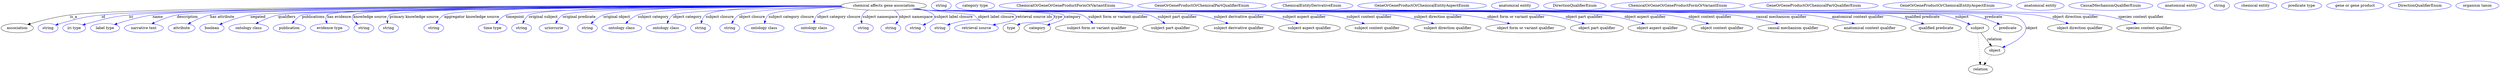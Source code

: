 digraph {
	graph [bb="0,0,9639.6,283"];
	node [label="\N"];
	"chemical affects gene association"	[height=0.5,
		label="chemical affects gene association",
		pos="3407.4,265",
		width=4.5857];
	association	[height=0.5,
		pos="62.394,178",
		width=1.7332];
	"chemical affects gene association" -> association	[label=is_a,
		lp="280.39,221.5",
		pos="e,102.9,191.85 3242.2,264.38 2637,265.44 561.64,266.32 266.39,229 213.09,222.26 153.56,206.71 112.63,194.73"];
	id	[color=blue,
		height=0.5,
		label=string,
		pos="181.39,178",
		width=1.0652];
	"chemical affects gene association" -> id	[color=blue,
		label=id,
		lp="395.39,221.5",
		pos="e,210.38,189.98 3242.6,263.95 2653.4,263.52 671.79,259.76 388.39,229 316.64,221.21 298.9,215.43 229.39,196 226.29,195.13 223.09,\
194.17 219.89,193.15",
		style=solid];
	iri	[color=blue,
		height=0.5,
		label="iri type",
		pos="282.39,178",
		width=1.2277];
	"chemical affects gene association" -> iri	[color=blue,
		label=iri,
		lp="501.39,221.5",
		pos="e,315.32,190.15 3242.6,263.89 2667,263.23 766,258.82 493.39,229 422.08,221.2 404.75,214.31 335.39,196 332.02,195.11 328.55,194.13 \
325.07,193.11",
		style=solid];
	name	[color=blue,
		height=0.5,
		label="label type",
		pos="401.39,178",
		width=1.5707];
	"chemical affects gene association" -> name	[color=blue,
		label=name,
		lp="604.39,221.5",
		pos="e,437.62,191.84 3242.3,264.4 2678.2,265.42 846.65,265.84 584.39,229 536.84,222.32 484.1,207.03 447.5,195.11",
		style=solid];
	description	[color=blue,
		height=0.5,
		label="narrative text",
		pos="551.39,178",
		width=2.0943];
	"chemical affects gene association" -> description	[color=blue,
		label=description,
		lp="717.89,221.5",
		pos="e,581.51,194.58 3242.4,263.54 2670.9,261.72 803.3,253.91 677.39,229 647.23,223.03 615.03,210.13 590.74,198.93",
		style=solid];
	"has attribute"	[color=blue,
		height=0.5,
		label=attribute,
		pos="696.39,178",
		width=1.4443];
	"chemical affects gene association" -> "has attribute"	[color=blue,
		label="has attribute",
		lp="852.39,221.5",
		pos="e,721.31,194.09 3242.5,263.66 2688.8,262.28 924.18,255.78 805.39,229 778.86,223.02 751.01,210.12 730.11,198.92",
		style=solid];
	negated	[color=blue,
		height=0.5,
		label=boolean,
		pos="813.39,178",
		width=1.2999];
	"chemical affects gene association" -> negated	[color=blue,
		label=negated,
		lp="990.39,221.5",
		pos="e,843.01,192.07 3242.9,263.05 2712.2,259.8 1073.5,248.25 961.39,229 923.33,222.46 881.82,207.73 852.47,195.94",
		style=solid];
	qualifiers	[color=blue,
		height=0.5,
		label="ontology class",
		pos="954.39,178",
		width=2.1304];
	"chemical affects gene association" -> qualifiers	[color=blue,
		label=qualifiers,
		lp="1101.9,221.5",
		pos="e,981.91,194.8 3242.8,263.32 2727.7,260.98 1174.2,252.01 1068.4,229 1041.2,223.09 1012.6,210.5 990.8,199.43",
		style=solid];
	publications	[color=blue,
		height=0.5,
		label=publication,
		pos="1111.4,178",
		width=1.7332];
	"chemical affects gene association" -> publications	[color=blue,
		label=publications,
		lp="1204.4,221.5",
		pos="e,1122.5,195.86 3243,263.11 2732.9,260.12 1208.1,249.5 1160.4,229 1148,223.68 1137.2,213.58 1128.8,203.85",
		style=solid];
	"has evidence"	[color=blue,
		height=0.5,
		label="evidence type",
		pos="1267.4,178",
		width=2.0943];
	"chemical affects gene association" -> "has evidence"	[color=blue,
		label="has evidence",
		lp="1303.9,221.5",
		pos="e,1257.3,196 3242.2,264.38 2744.6,265.12 1292.1,264.27 1257.4,229 1251.3,222.83 1251.3,214.08 1253.7,205.63",
		style=solid];
	"knowledge source"	[color=blue,
		height=0.5,
		label=string,
		pos="1399.4,178",
		width=1.0652];
	"chemical affects gene association" -> "knowledge source"	[color=blue,
		label="knowledge source",
		lp="1422.9,221.5",
		pos="e,1376.5,192.5 3242.3,264.24 2761.1,264.54 1391.3,262.45 1358.4,229 1349.1,219.57 1357.1,208.23 1368.3,198.73",
		style=solid];
	"primary knowledge source"	[color=blue,
		height=0.5,
		label=string,
		pos="1494.4,178",
		width=1.0652];
	"chemical affects gene association" -> "primary knowledge source"	[color=blue,
		label="primary knowledge source",
		lp="1593.4,221.5",
		pos="e,1490.5,196.31 3242.4,263.9 2784.6,263.23 1530,258.69 1498.4,229 1492.3,223.3 1490.2,214.88 1490,206.57",
		style=solid];
	"aggregator knowledge source"	[color=blue,
		height=0.5,
		label=string,
		pos="1669.4,178",
		width=1.0652];
	"chemical affects gene association" -> "aggregator knowledge source"	[color=blue,
		label="aggregator knowledge source",
		lp="1815.9,221.5",
		pos="e,1677.7,195.76 3242,264.36 2828.4,264.77 1777.3,262.48 1709.4,229 1698.6,223.65 1689.7,213.83 1683.1,204.3",
		style=solid];
	timepoint	[color=blue,
		height=0.5,
		label="time type",
		pos="1896.4,178",
		width=1.5346];
	"chemical affects gene association" -> timepoint	[color=blue,
		label=timepoint,
		lp="1983.4,221.5",
		pos="e,1908.4,195.84 3242.8,263.24 2873.6,261.1 2007.2,253.5 1948.4,229 1935.4,223.6 1923.9,213.35 1914.9,203.53",
		style=solid];
	"original subject"	[color=blue,
		height=0.5,
		label=string,
		pos="2008.4,178",
		width=1.0652];
	"chemical affects gene association" -> "original subject"	[color=blue,
		label="original subject",
		lp="2092.4,221.5",
		pos="e,2013.1,196.06 3242.3,264.12 2888.9,263.78 2087.2,259.63 2036.4,229 2027.5,223.66 2021.3,214.42 2016.9,205.32",
		style=solid];
	"original predicate"	[color=blue,
		height=0.5,
		label=uriorcurie,
		pos="2133.4,178",
		width=1.5887];
	"chemical affects gene association" -> "original predicate"	[color=blue,
		label="original predicate",
		lp="2230.9,221.5",
		pos="e,2140.1,196.15 3242.9,263.31 2916.4,261.4 2213.7,254.35 2167.4,229 2157.7,223.71 2150.3,214.34 2144.8,205.14",
		style=solid];
	"original object"	[color=blue,
		height=0.5,
		label=string,
		pos="2262.4,178",
		width=1.0652];
	"chemical affects gene association" -> "original object"	[color=blue,
		label="original object",
		lp="2375.9,221.5",
		pos="e,2276.4,194.87 3242.2,264.42 2960.1,264.28 2407.9,259.99 2324.4,229 2309.2,223.35 2294.9,212.35 2283.8,202.11",
		style=solid];
	"subject category"	[color=blue,
		height=0.5,
		label="ontology class",
		pos="2395.4,178",
		width=2.1304];
	"chemical affects gene association" -> "subject category"	[color=blue,
		label="subject category",
		lp="2516.9,221.5",
		pos="e,2410.4,195.82 3242.6,263.57 2990,262.06 2528.7,255.64 2457.4,229 2442.6,223.47 2428.7,212.91 2417.8,202.92",
		style=solid];
	"object category"	[color=blue,
		height=0.5,
		label="ontology class",
		pos="2566.4,178",
		width=2.1304];
	"chemical affects gene association" -> "object category"	[color=blue,
		label="object category",
		lp="2648.9,221.5",
		pos="e,2570.8,195.98 3245.7,261.12 3016.2,256.45 2620.5,245.98 2593.4,229 2584.8,223.62 2578.8,214.49 2574.6,205.5",
		style=solid];
	"subject closure"	[color=blue,
		height=0.5,
		label=string,
		pos="2699.4,178",
		width=1.0652];
	"chemical affects gene association" -> "subject closure"	[color=blue,
		label="subject closure",
		lp="2773.9,221.5",
		pos="e,2701.5,196.29 3242.3,264.82 3052.3,264.33 2760.9,258.64 2719.4,229 2711.9,223.61 2707.1,214.89 2704.2,206.23",
		style=solid];
	"object closure"	[color=blue,
		height=0.5,
		label=string,
		pos="2812.4,178",
		width=1.0652];
	"chemical affects gene association" -> "object closure"	[color=blue,
		label="object closure",
		lp="2898.4,221.5",
		pos="e,2819.8,196.03 3246.3,260.9 3093.6,256.83 2882.5,247.86 2848.4,229 2838.6,223.57 2830.7,214.18 2824.9,205",
		style=solid];
	"subject category closure"	[color=blue,
		height=0.5,
		label="ontology class",
		pos="2945.4,178",
		width=2.1304];
	"chemical affects gene association" -> "subject category closure"	[color=blue,
		label="subject category closure",
		lp="3049.9,221.5",
		pos="e,2946.5,196.13 3248.7,259.96 3130.2,255.55 2985,246.6 2962.4,229 2955.2,223.42 2951,214.66 2948.6,206.02",
		style=solid];
	"object category closure"	[color=blue,
		height=0.5,
		label="ontology class",
		pos="3138.4,178",
		width=2.1304];
	"chemical affects gene association" -> "object category closure"	[color=blue,
		label="object category closure",
		lp="3233.9,221.5",
		pos="e,3137.9,196.29 3256.3,257.71 3210.2,252.79 3167.1,244.14 3150.4,229 3144,223.21 3140.7,214.66 3139.1,206.26",
		style=solid];
	"subject namespace"	[color=blue,
		height=0.5,
		label=string,
		pos="3328.4,178",
		width=1.0652];
	"chemical affects gene association" -> "subject namespace"	[color=blue,
		label="subject namespace",
		lp="3393.4,221.5",
		pos="e,3322.5,196.09 3347,248.19 3338.5,243.39 3330.8,237.14 3325.4,229 3321,222.34 3320.1,214.03 3320.8,206.11",
		style=solid];
	"object namespace"	[color=blue,
		height=0.5,
		label=string,
		pos="3434.4,178",
		width=1.0652];
	"chemical affects gene association" -> "object namespace"	[color=blue,
		label="object namespace",
		lp="3532.4,221.5",
		pos="e,3453.4,194.12 3447.5,247.38 3454.6,242.53 3461.2,236.48 3465.4,229 3470.5,219.97 3466.7,210.23 3460.2,201.78",
		style=solid];
	"subject label closure"	[color=blue,
		height=0.5,
		label=string,
		pos="3529.4,178",
		width=1.0652];
	"chemical affects gene association" -> "subject label closure"	[color=blue,
		label="subject label closure",
		lp="3677.4,221.5",
		pos="e,3558.7,189.79 3534.7,253.51 3564.7,248.32 3590.7,240.57 3600.4,229 3604.7,223.88 3603.9,219.66 3600.4,214 3596.4,207.54 3582.5,\
200.12 3568.1,193.78",
		style=solid];
	"object label closure"	[color=blue,
		height=0.5,
		label=string,
		pos="3624.4,178",
		width=1.0652];
	"chemical affects gene association" -> "object label closure"	[color=blue,
		label="object label closure",
		lp="3840.9,221.5",
		pos="e,3653.4,189.94 3525.5,252.35 3626.2,242.38 3754.9,229.55 3755.4,229 3797.9,181.95 3796.1,231.18 3672.4,196 3669.3,195.12 3666.1,\
194.14 3662.9,193.12",
		style=solid];
	"retrieval source ids"	[color=blue,
		height=0.5,
		label="retrieval source",
		pos="3765.4,178",
		width=2.347];
	"chemical affects gene association" -> "retrieval source ids"	[color=blue,
		label="retrieval source ids",
		lp="3987.9,221.5",
		pos="e,3828.4,190.03 3522.5,252.05 3542.1,250.21 3562.3,248.45 3581.4,247 3599.9,245.6 3901.7,242.45 3914.4,229 3919,224.16 3918.5,219.23 \
3914.4,214 3909.2,207.48 3873.5,198.96 3838.3,191.96",
		style=solid];
	type	[height=0.5,
		pos="3899.4,178",
		width=0.86659];
	"chemical affects gene association" -> type	[color=blue,
		label=type,
		lp="4081.4,221.5",
		pos="e,3922.9,189.9 3521,251.91 3541.1,250.05 3561.9,248.32 3581.4,247 3608,245.2 4042.9,248.22 4061.4,229 4066,224.2 4065.7,219.05 4061.4,\
214 4043.6,193.41 3966.6,203.26 3940.4,196 3937.8,195.27 3935.1,194.42 3932.4,193.5",
		style=solid];
	category	[height=0.5,
		pos="4000.4,178",
		width=1.4263];
	"chemical affects gene association" -> category	[color=blue,
		label=category,
		lp="4136.9,221.5",
		pos="e,4039,190.03 3521,251.86 3541.1,250.01 3561.9,248.29 3581.4,247 3610.2,245.09 4081.3,249.79 4101.4,229 4106,224.21 4105.3,219.43 \
4101.4,214 4098,209.18 4072.9,200.47 4048.6,192.95",
		style=solid];
	"subject form or variant qualifier"	[height=0.5,
		pos="4229.4,178",
		width=4.4232];
	"chemical affects gene association" -> "subject form or variant qualifier"	[color=blue,
		label="subject form or variant qualifier",
		lp="4311.9,221.5",
		pos="e,4215.5,196.33 3520.6,251.84 3540.8,249.98 3561.7,248.26 3581.4,247 3647,242.8 4111.3,253.08 4172.4,229 4186.1,223.62 4198.6,213.43 \
4208.5,203.65",
		style=solid];
	"subject part qualifier"	[height=0.5,
		pos="4515.4,178",
		width=3.015];
	"chemical affects gene association" -> "subject part qualifier"	[color=blue,
		label="subject part qualifier",
		lp="4540.9,221.5",
		pos="e,4494.1,195.72 3519.6,251.77 3540.1,249.89 3561.4,248.19 3581.4,247 3675.6,241.41 4339.6,254.75 4430.4,229 4450.1,223.41 4469.9,\
212.14 4485.5,201.71",
		style=solid];
	"subject derivative qualifier"	[height=0.5,
		pos="4777.4,178",
		width=3.7733];
	"chemical affects gene association" -> "subject derivative qualifier"	[color=blue,
		label="subject derivative qualifier",
		lp="4778.9,221.5",
		pos="e,4737.5,195.26 3519.1,251.75 3539.8,249.86 3561.2,248.16 3581.4,247 3696.7,240.38 4506.5,247.72 4620.4,229 4657.3,222.93 4697.5,\
210.01 4728,198.82",
		style=solid];
	"subject aspect qualifier"	[height=0.5,
		pos="5050.4,178",
		width=3.3039];
	"chemical affects gene association" -> "subject aspect qualifier"	[color=blue,
		label="subject aspect qualifier",
		lp="5029.9,221.5",
		pos="e,5007.9,194.92 3519.1,251.69 3539.8,249.81 3561.2,248.12 3581.4,247 3725.4,238.98 4736.8,250.44 4879.4,229 4920.2,222.87 4964.9,\
209.56 4998.3,198.22",
		style=solid];
	"subject context qualifier"	[height=0.5,
		pos="5310.4,178",
		width=3.4303];
	"chemical affects gene association" -> "subject context qualifier"	[color=blue,
		label="subject context qualifier",
		lp="5280.4,221.5",
		pos="e,5263,194.69 3518.7,251.7 3539.5,249.8 3561.1,248.11 3581.4,247 3751.8,237.69 4948.2,251.57 5117.4,229 5163.8,222.8 5215.2,209.17 \
5253.2,197.71",
		style=solid];
	"subject direction qualifier"	[height=0.5,
		pos="5581.4,178",
		width=3.6108];
	"chemical affects gene association" -> "subject direction qualifier"	[color=blue,
		label="subject direction qualifier",
		lp="5545.4,221.5",
		pos="e,5530.2,194.59 3518.7,251.67 3539.5,249.78 3561.1,248.09 3581.4,247 3780,236.32 5174,253.19 5371.4,229 5422.4,222.76 5478.9,208.87 \
5520.5,197.32",
		style=solid];
	"object form or variant qualifier"	[height=0.5,
		pos="5883.4,178",
		width=4.2788];
	"chemical affects gene association" -> "object form or variant qualifier"	[color=blue,
		label="object form or variant qualifier",
		lp="5845.9,221.5",
		pos="e,5823.7,194.72 3518.7,251.65 3539.5,249.76 3561.1,248.08 3581.4,247 3810,234.86 5413.8,253.27 5641.4,229 5700.1,222.74 5765.7,208.74 \
5813.8,197.15",
		style=solid];
	"object part qualifier"	[height=0.5,
		pos="6158.4,178",
		width=2.8525];
	"chemical affects gene association" -> "object part qualifier"	[color=blue,
		label="object part qualifier",
		lp="6109.4,221.5",
		pos="e,6111.8,194.14 3518.7,251.63 3539.5,249.74 3561.1,248.07 3581.4,247 3845.4,233.13 5698.2,262.6 5960.4,229 6009,222.77 6062.9,208.68 \
6102.1,197.04",
		style=solid];
	"object aspect qualifier"	[height=0.5,
		pos="6392.4,178",
		width=3.1594];
	"chemical affects gene association" -> "object aspect qualifier"	[color=blue,
		label="object aspect qualifier",
		lp="6344.9,221.5",
		pos="e,6343,194.27 3518.7,251.62 3539.5,249.73 3561.1,248.06 3581.4,247 3870.2,231.92 5897.3,264.03 6184.4,229 6235.4,222.77 6292.1,208.67 \
6333.3,197.02",
		style=solid];
	"object context qualifier"	[height=0.5,
		pos="6642.4,178",
		width=3.2858];
	"chemical affects gene association" -> "object context qualifier"	[color=blue,
		label="object context qualifier",
		lp="6595.4,221.5",
		pos="e,6591.5,194.28 3518.2,251.65 3539.2,249.75 3560.9,248.06 3581.4,247 3897.3,230.6 6114.3,266.22 6428.4,229 6480.8,222.79 6539.1,\
208.68 6581.6,197.03",
		style=solid];
	"causal mechanism qualifier"	[height=0.5,
		pos="6915.4,178",
		width=3.8094];
	"chemical affects gene association" -> "causal mechanism qualifier"	[color=blue,
		label="causal mechanism qualifier",
		lp="6870.9,221.5",
		pos="e,6859,194.52 3518.2,251.64 3539.2,249.74 3560.9,248.06 3581.4,247 3925.5,229.23 6339.9,266.34 6682.4,229 6739.3,222.8 6802.7,208.7 \
6849,197.04",
		style=solid];
	"anatomical context qualifier"	[height=0.5,
		pos="7211.4,178",
		width=3.8997];
	"chemical affects gene association" -> "anatomical context qualifier"	[color=blue,
		label="anatomical context qualifier",
		lp="7165.4,221.5",
		pos="e,7153.5,194.53 3518.2,251.63 3539.2,249.73 3560.9,248.05 3581.4,247 3769.5,237.33 6785.1,248.89 6972.4,229 7030.8,222.8 7096.1,\
208.65 7143.6,196.98",
		style=solid];
	"qualified predicate"	[height=0.5,
		pos="7467.4,178",
		width=2.7081];
	"chemical affects gene association" -> "qualified predicate"	[color=blue,
		label="qualified predicate",
		lp="7414.4,221.5",
		pos="e,7421.6,193.94 3518.2,251.63 3539.2,249.72 3560.9,248.05 3581.4,247 3786,236.53 7066.1,254.77 7269.4,229 7318.4,222.79 7372.6,208.55 \
7411.9,196.85",
		style=solid];
	subject	[height=0.5,
		pos="7627.4,178",
		width=1.2277];
	"chemical affects gene association" -> subject	[color=blue,
		label=subject,
		lp="7567.4,221.5",
		pos="e,7599.3,192.04 3518.2,251.62 3539.2,249.72 3560.9,248.04 3581.4,247 3689.7,241.47 7378.5,247.52 7485.4,229 7522,222.65 7561.8,207.92 \
7589.9,196.09",
		style=solid];
	predicate	[height=0.5,
		pos="7744.4,178",
		width=1.5165];
	"chemical affects gene association" -> predicate	[color=blue,
		label=predicate,
		lp="7689.4,221.5",
		pos="e,7713.3,192.86 3518.2,251.62 3539.2,249.72 3560.9,248.04 3581.4,247 3692.8,241.32 7487.4,247.45 7597.4,229 7634.5,222.77 7674.9,\
208.45 7703.9,196.72",
		style=solid];
	object	[height=0.5,
		pos="7694.4,91",
		width=1.0832];
	"chemical affects gene association" -> object	[color=blue,
		label=object,
		lp="7837.4,178",
		pos="e,7723.9,102.76 3518.2,251.62 3539.2,249.72 3560.9,248.04 3581.4,247 3696.4,241.14 7614.4,251.38 7727.4,229 7765.5,221.44 7786.7,\
228.26 7808.4,196 7833.8,158.28 7775.4,124.88 7733.2,106.64",
		style=solid];
	"object direction qualifier"	[height=0.5,
		pos="8022.4,178",
		width=3.4664];
	"chemical affects gene association" -> "object direction qualifier"	[color=blue,
		label="object direction qualifier",
		lp="8005.4,221.5",
		pos="e,7979.8,194.92 3518.2,251.61 3539.2,249.71 3560.9,248.04 3581.4,247 3818.2,234.96 7614.7,262.74 7849.4,229 7890.8,223.05 7936.2,\
209.66 7970.1,198.23",
		style=solid];
	"species context qualifier"	[height=0.5,
		pos="8289.4,178",
		width=3.4483];
	"chemical affects gene association" -> "species context qualifier"	[color=blue,
		label="species context qualifier",
		lp="8258.9,221.5",
		pos="e,8242.3,194.8 3518.2,251.61 3539.2,249.71 3560.9,248.04 3581.4,247 3832,234.29 7848.6,261.37 8097.4,229 8143.6,222.98 8194.7,209.34 \
8232.5,197.83",
		style=solid];
	association_type	[color=blue,
		height=0.5,
		label=string,
		pos="3628.4,265",
		width=1.0652];
	association_category	[color=blue,
		height=0.5,
		label="category type",
		pos="3759.4,265",
		width=2.0762];
	"chemical affects gene association_subject form or variant qualifier"	[color=blue,
		height=0.5,
		label=ChemicalOrGeneOrGeneProductFormOrVariantEnum,
		pos="4110.4,265",
		width=7.1855];
	"chemical affects gene association_subject part qualifier"	[color=blue,
		height=0.5,
		label=GeneOrGeneProductOrChemicalPartQualifierEnum,
		pos="4635.4,265",
		width=6.8966];
	"chemical affects gene association_subject derivative qualifier"	[color=blue,
		height=0.5,
		label=ChemicalEntityDerivativeEnum,
		pos="5059.4,265",
		width=4.3871];
	"chemical affects gene association_subject aspect qualifier"	[color=blue,
		height=0.5,
		label=GeneOrGeneProductOrChemicalEntityAspectEnum,
		pos="5484.4,265",
		width=6.9147];
	"chemical affects gene association_subject context qualifier"	[color=blue,
		height=0.5,
		label="anatomical entity",
		pos="5843.4,265",
		width=2.5456];
	"chemical affects gene association_subject direction qualifier"	[color=blue,
		height=0.5,
		label=DirectionQualifierEnum,
		pos="6074.4,265",
		width=3.358];
	"chemical affects gene association_object form or variant qualifier"	[color=blue,
		height=0.5,
		label=ChemicalOrGeneOrGeneProductFormOrVariantEnum,
		pos="6472.4,265",
		width=7.1855];
	"chemical affects gene association_object part qualifier"	[color=blue,
		height=0.5,
		label=GeneOrGeneProductOrChemicalPartQualifierEnum,
		pos="6997.4,265",
		width=6.8966];
	"chemical affects gene association_object aspect qualifier"	[color=blue,
		height=0.5,
		label=GeneOrGeneProductOrChemicalEntityAspectEnum,
		pos="7512.4,265",
		width=6.9147];
	"chemical affects gene association_object context qualifier"	[color=blue,
		height=0.5,
		label="anatomical entity",
		pos="7871.4,265",
		width=2.5456];
	"chemical affects gene association_causal mechanism qualifier"	[color=blue,
		height=0.5,
		label=CausalMechanismQualifierEnum,
		pos="8143.4,265",
		width=4.5135];
	"chemical affects gene association_anatomical context qualifier"	[color=blue,
		height=0.5,
		label="anatomical entity",
		pos="8415.4,265",
		width=2.5456];
	"chemical affects gene association_qualified predicate"	[color=blue,
		height=0.5,
		label=string,
		pos="8563.4,265",
		width=1.0652];
	subject -> object	[label=relation,
		lp="7693.4,134.5",
		pos="e,7681.7,108.05 7640.3,160.61 7650.3,147.95 7664.3,130.24 7675.5,115.98"];
	relation	[height=0.5,
		pos="7639.4,18",
		width=1.2999];
	subject -> relation	[pos="e,7638.1,36.188 7628.7,159.79 7630.8,132.48 7634.8,78.994 7637.3,46.38",
		style=dotted];
	"chemical affects gene association_subject"	[color=blue,
		height=0.5,
		label="chemical entity",
		pos="8701.4,265",
		width=2.2748];
	"chemical affects gene association_predicate"	[color=blue,
		height=0.5,
		label="predicate type",
		pos="8879.4,265",
		width=2.1665];
	object -> relation	[pos="e,7652.2,35.54 7681.9,73.889 7675,64.939 7666.2,53.617 7658.4,43.584",
		style=dotted];
	"chemical affects gene association_object"	[color=blue,
		height=0.5,
		label="gene or gene product",
		pos="9085.4,265",
		width=3.0692];
	"chemical affects gene association_object direction qualifier"	[color=blue,
		height=0.5,
		label=DirectionQualifierEnum,
		pos="9334.4,265",
		width=3.358];
	"chemical affects gene association_species context qualifier"	[color=blue,
		height=0.5,
		label="organism taxon",
		pos="9556.4,265",
		width=2.3109];
}
